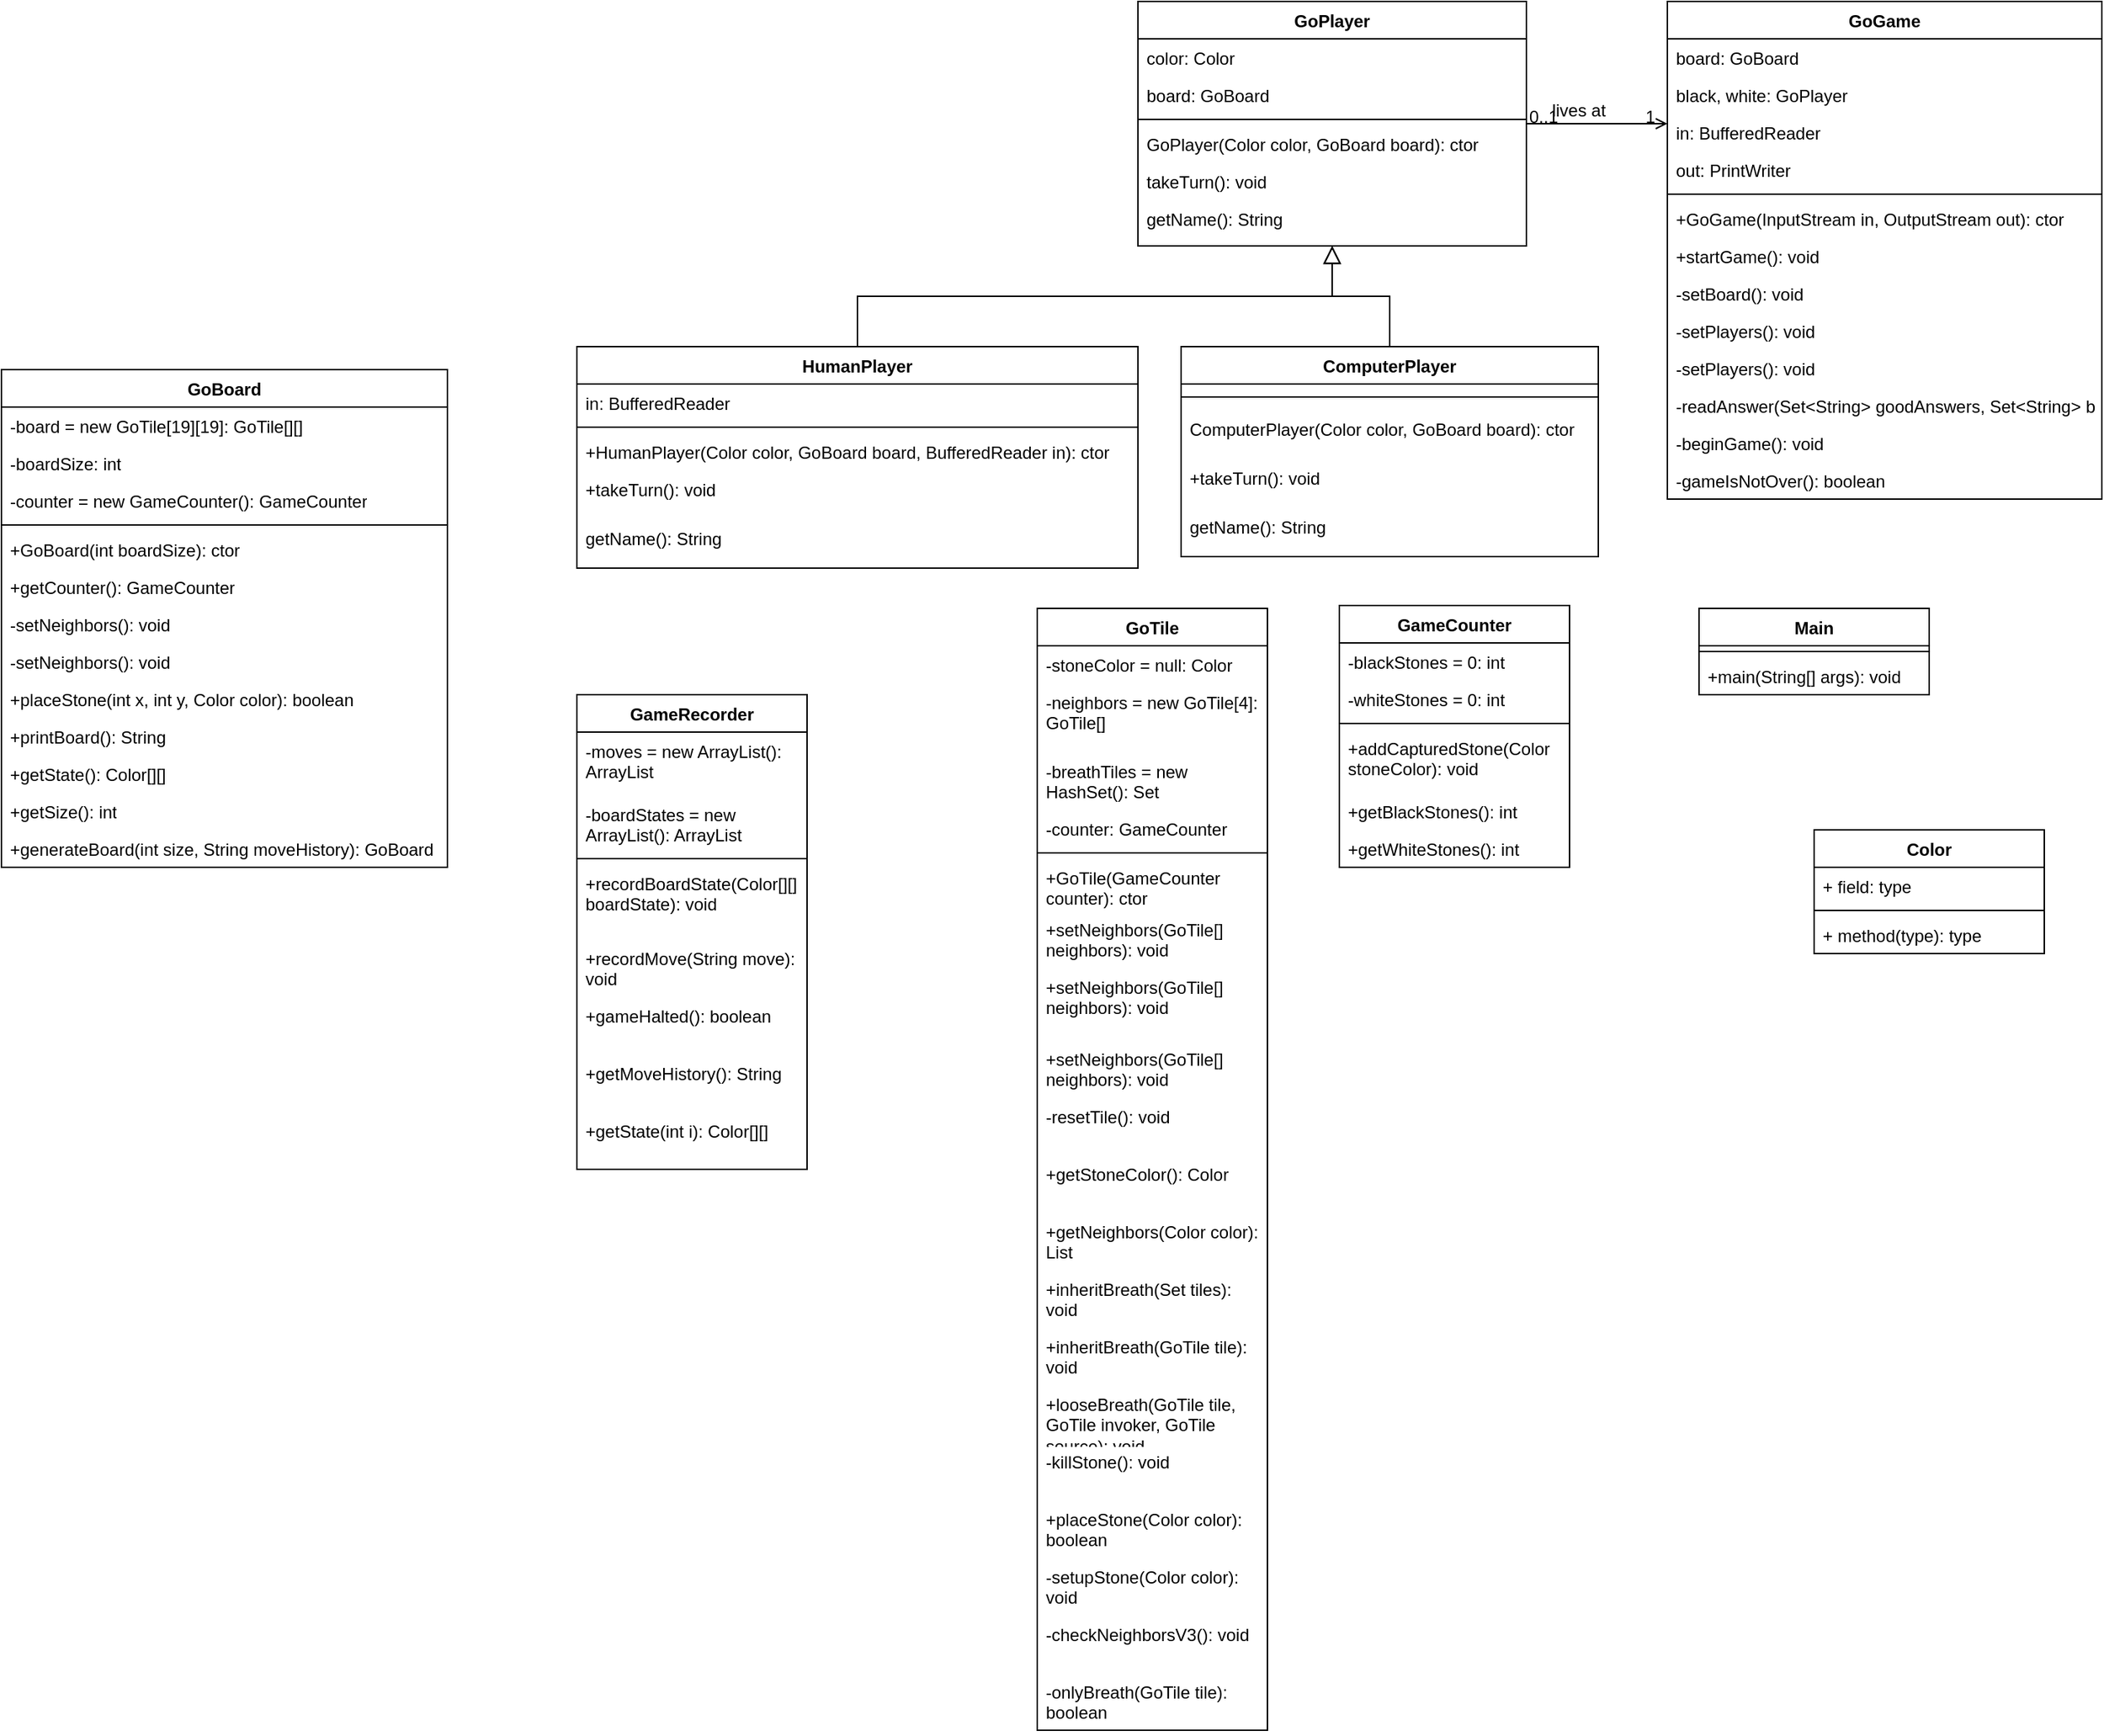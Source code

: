 <mxfile version="22.1.11" type="github">
  <diagram id="C5RBs43oDa-KdzZeNtuy" name="Page-1">
    <mxGraphModel dx="1873" dy="483" grid="1" gridSize="10" guides="1" tooltips="1" connect="1" arrows="1" fold="1" page="1" pageScale="1" pageWidth="827" pageHeight="1169" math="0" shadow="0">
      <root>
        <mxCell id="WIyWlLk6GJQsqaUBKTNV-0" />
        <mxCell id="WIyWlLk6GJQsqaUBKTNV-1" parent="WIyWlLk6GJQsqaUBKTNV-0" />
        <mxCell id="zkfFHV4jXpPFQw0GAbJ--0" value="GoPlayer" style="swimlane;fontStyle=1;align=center;verticalAlign=top;childLayout=stackLayout;horizontal=1;startSize=26;horizontalStack=0;resizeParent=1;resizeLast=0;collapsible=1;marginBottom=0;rounded=0;shadow=0;strokeWidth=1;" parent="WIyWlLk6GJQsqaUBKTNV-1" vertex="1">
          <mxGeometry x="140" y="120" width="270" height="170" as="geometry">
            <mxRectangle x="220" y="120" width="160" height="26" as="alternateBounds" />
          </mxGeometry>
        </mxCell>
        <mxCell id="zkfFHV4jXpPFQw0GAbJ--1" value="color: Color" style="text;align=left;verticalAlign=top;spacingLeft=4;spacingRight=4;overflow=hidden;rotatable=0;points=[[0,0.5],[1,0.5]];portConstraint=eastwest;" parent="zkfFHV4jXpPFQw0GAbJ--0" vertex="1">
          <mxGeometry y="26" width="270" height="26" as="geometry" />
        </mxCell>
        <mxCell id="zkfFHV4jXpPFQw0GAbJ--2" value="board: GoBoard" style="text;align=left;verticalAlign=top;spacingLeft=4;spacingRight=4;overflow=hidden;rotatable=0;points=[[0,0.5],[1,0.5]];portConstraint=eastwest;rounded=0;shadow=0;html=0;" parent="zkfFHV4jXpPFQw0GAbJ--0" vertex="1">
          <mxGeometry y="52" width="270" height="26" as="geometry" />
        </mxCell>
        <mxCell id="zkfFHV4jXpPFQw0GAbJ--4" value="" style="line;html=1;strokeWidth=1;align=left;verticalAlign=middle;spacingTop=-1;spacingLeft=3;spacingRight=3;rotatable=0;labelPosition=right;points=[];portConstraint=eastwest;" parent="zkfFHV4jXpPFQw0GAbJ--0" vertex="1">
          <mxGeometry y="78" width="270" height="8" as="geometry" />
        </mxCell>
        <mxCell id="zkfFHV4jXpPFQw0GAbJ--5" value="GoPlayer(Color color, GoBoard board): ctor" style="text;align=left;verticalAlign=top;spacingLeft=4;spacingRight=4;overflow=hidden;rotatable=0;points=[[0,0.5],[1,0.5]];portConstraint=eastwest;" parent="zkfFHV4jXpPFQw0GAbJ--0" vertex="1">
          <mxGeometry y="86" width="270" height="26" as="geometry" />
        </mxCell>
        <mxCell id="SJmM4HoM-J3jAOJtsaaU-16" value="takeTurn(): void" style="text;align=left;verticalAlign=top;spacingLeft=4;spacingRight=4;overflow=hidden;rotatable=0;points=[[0,0.5],[1,0.5]];portConstraint=eastwest;" parent="zkfFHV4jXpPFQw0GAbJ--0" vertex="1">
          <mxGeometry y="112" width="270" height="26" as="geometry" />
        </mxCell>
        <mxCell id="SJmM4HoM-J3jAOJtsaaU-17" value="getName(): String" style="text;align=left;verticalAlign=top;spacingLeft=4;spacingRight=4;overflow=hidden;rotatable=0;points=[[0,0.5],[1,0.5]];portConstraint=eastwest;" parent="zkfFHV4jXpPFQw0GAbJ--0" vertex="1">
          <mxGeometry y="138" width="270" height="26" as="geometry" />
        </mxCell>
        <mxCell id="zkfFHV4jXpPFQw0GAbJ--6" value="HumanPlayer" style="swimlane;fontStyle=1;align=center;verticalAlign=top;childLayout=stackLayout;horizontal=1;startSize=26;horizontalStack=0;resizeParent=1;resizeLast=0;collapsible=1;marginBottom=0;rounded=0;shadow=0;strokeWidth=1;" parent="WIyWlLk6GJQsqaUBKTNV-1" vertex="1">
          <mxGeometry x="-250" y="360" width="390" height="154" as="geometry">
            <mxRectangle x="130" y="380" width="160" height="26" as="alternateBounds" />
          </mxGeometry>
        </mxCell>
        <mxCell id="zkfFHV4jXpPFQw0GAbJ--7" value="in: BufferedReader" style="text;align=left;verticalAlign=top;spacingLeft=4;spacingRight=4;overflow=hidden;rotatable=0;points=[[0,0.5],[1,0.5]];portConstraint=eastwest;" parent="zkfFHV4jXpPFQw0GAbJ--6" vertex="1">
          <mxGeometry y="26" width="390" height="26" as="geometry" />
        </mxCell>
        <mxCell id="zkfFHV4jXpPFQw0GAbJ--9" value="" style="line;html=1;strokeWidth=1;align=left;verticalAlign=middle;spacingTop=-1;spacingLeft=3;spacingRight=3;rotatable=0;labelPosition=right;points=[];portConstraint=eastwest;" parent="zkfFHV4jXpPFQw0GAbJ--6" vertex="1">
          <mxGeometry y="52" width="390" height="8" as="geometry" />
        </mxCell>
        <mxCell id="zkfFHV4jXpPFQw0GAbJ--11" value="+HumanPlayer(Color color, GoBoard board, BufferedReader in): ctor" style="text;align=left;verticalAlign=top;spacingLeft=4;spacingRight=4;overflow=hidden;rotatable=0;points=[[0,0.5],[1,0.5]];portConstraint=eastwest;" parent="zkfFHV4jXpPFQw0GAbJ--6" vertex="1">
          <mxGeometry y="60" width="390" height="26" as="geometry" />
        </mxCell>
        <mxCell id="SJmM4HoM-J3jAOJtsaaU-28" value="+takeTurn(): void" style="text;align=left;verticalAlign=top;spacingLeft=4;spacingRight=4;overflow=hidden;rotatable=0;points=[[0,0.5],[1,0.5]];portConstraint=eastwest;" parent="zkfFHV4jXpPFQw0GAbJ--6" vertex="1">
          <mxGeometry y="86" width="390" height="34" as="geometry" />
        </mxCell>
        <mxCell id="SJmM4HoM-J3jAOJtsaaU-29" value="getName(): String" style="text;align=left;verticalAlign=top;spacingLeft=4;spacingRight=4;overflow=hidden;rotatable=0;points=[[0,0.5],[1,0.5]];portConstraint=eastwest;" parent="zkfFHV4jXpPFQw0GAbJ--6" vertex="1">
          <mxGeometry y="120" width="390" height="34" as="geometry" />
        </mxCell>
        <mxCell id="zkfFHV4jXpPFQw0GAbJ--12" value="" style="endArrow=block;endSize=10;endFill=0;shadow=0;strokeWidth=1;rounded=0;edgeStyle=elbowEdgeStyle;elbow=vertical;" parent="WIyWlLk6GJQsqaUBKTNV-1" source="zkfFHV4jXpPFQw0GAbJ--6" target="zkfFHV4jXpPFQw0GAbJ--0" edge="1">
          <mxGeometry width="160" relative="1" as="geometry">
            <mxPoint x="200" y="203" as="sourcePoint" />
            <mxPoint x="200" y="203" as="targetPoint" />
          </mxGeometry>
        </mxCell>
        <mxCell id="zkfFHV4jXpPFQw0GAbJ--13" value="ComputerPlayer" style="swimlane;fontStyle=1;align=center;verticalAlign=top;childLayout=stackLayout;horizontal=1;startSize=26;horizontalStack=0;resizeParent=1;resizeLast=0;collapsible=1;marginBottom=0;rounded=0;shadow=0;strokeWidth=1;" parent="WIyWlLk6GJQsqaUBKTNV-1" vertex="1">
          <mxGeometry x="170" y="360" width="290" height="146" as="geometry">
            <mxRectangle x="330" y="360" width="170" height="26" as="alternateBounds" />
          </mxGeometry>
        </mxCell>
        <mxCell id="zkfFHV4jXpPFQw0GAbJ--15" value="" style="line;html=1;strokeWidth=1;align=left;verticalAlign=middle;spacingTop=-1;spacingLeft=3;spacingRight=3;rotatable=0;labelPosition=right;points=[];portConstraint=eastwest;" parent="zkfFHV4jXpPFQw0GAbJ--13" vertex="1">
          <mxGeometry y="26" width="290" height="18" as="geometry" />
        </mxCell>
        <mxCell id="SJmM4HoM-J3jAOJtsaaU-23" value="ComputerPlayer(Color color, GoBoard board): ctor" style="text;align=left;verticalAlign=top;spacingLeft=4;spacingRight=4;overflow=hidden;rotatable=0;points=[[0,0.5],[1,0.5]];portConstraint=eastwest;" parent="zkfFHV4jXpPFQw0GAbJ--13" vertex="1">
          <mxGeometry y="44" width="290" height="34" as="geometry" />
        </mxCell>
        <mxCell id="SJmM4HoM-J3jAOJtsaaU-24" value="+takeTurn(): void" style="text;align=left;verticalAlign=top;spacingLeft=4;spacingRight=4;overflow=hidden;rotatable=0;points=[[0,0.5],[1,0.5]];portConstraint=eastwest;" parent="zkfFHV4jXpPFQw0GAbJ--13" vertex="1">
          <mxGeometry y="78" width="290" height="34" as="geometry" />
        </mxCell>
        <mxCell id="SJmM4HoM-J3jAOJtsaaU-25" value="getName(): String" style="text;align=left;verticalAlign=top;spacingLeft=4;spacingRight=4;overflow=hidden;rotatable=0;points=[[0,0.5],[1,0.5]];portConstraint=eastwest;" parent="zkfFHV4jXpPFQw0GAbJ--13" vertex="1">
          <mxGeometry y="112" width="290" height="34" as="geometry" />
        </mxCell>
        <mxCell id="zkfFHV4jXpPFQw0GAbJ--16" value="" style="endArrow=block;endSize=10;endFill=0;shadow=0;strokeWidth=1;rounded=0;edgeStyle=elbowEdgeStyle;elbow=vertical;" parent="WIyWlLk6GJQsqaUBKTNV-1" source="zkfFHV4jXpPFQw0GAbJ--13" target="zkfFHV4jXpPFQw0GAbJ--0" edge="1">
          <mxGeometry width="160" relative="1" as="geometry">
            <mxPoint x="210" y="373" as="sourcePoint" />
            <mxPoint x="310" y="271" as="targetPoint" />
          </mxGeometry>
        </mxCell>
        <mxCell id="zkfFHV4jXpPFQw0GAbJ--17" value="GoGame" style="swimlane;fontStyle=1;align=center;verticalAlign=top;childLayout=stackLayout;horizontal=1;startSize=26;horizontalStack=0;resizeParent=1;resizeLast=0;collapsible=1;marginBottom=0;rounded=0;shadow=0;strokeWidth=1;" parent="WIyWlLk6GJQsqaUBKTNV-1" vertex="1">
          <mxGeometry x="508" y="120" width="302" height="346" as="geometry">
            <mxRectangle x="508" y="120" width="160" height="26" as="alternateBounds" />
          </mxGeometry>
        </mxCell>
        <mxCell id="zkfFHV4jXpPFQw0GAbJ--18" value="board: GoBoard" style="text;align=left;verticalAlign=top;spacingLeft=4;spacingRight=4;overflow=hidden;rotatable=0;points=[[0,0.5],[1,0.5]];portConstraint=eastwest;" parent="zkfFHV4jXpPFQw0GAbJ--17" vertex="1">
          <mxGeometry y="26" width="302" height="26" as="geometry" />
        </mxCell>
        <mxCell id="zkfFHV4jXpPFQw0GAbJ--19" value="black, white: GoPlayer" style="text;align=left;verticalAlign=top;spacingLeft=4;spacingRight=4;overflow=hidden;rotatable=0;points=[[0,0.5],[1,0.5]];portConstraint=eastwest;rounded=0;shadow=0;html=0;" parent="zkfFHV4jXpPFQw0GAbJ--17" vertex="1">
          <mxGeometry y="52" width="302" height="26" as="geometry" />
        </mxCell>
        <mxCell id="zkfFHV4jXpPFQw0GAbJ--20" value="in: BufferedReader" style="text;align=left;verticalAlign=top;spacingLeft=4;spacingRight=4;overflow=hidden;rotatable=0;points=[[0,0.5],[1,0.5]];portConstraint=eastwest;rounded=0;shadow=0;html=0;" parent="zkfFHV4jXpPFQw0GAbJ--17" vertex="1">
          <mxGeometry y="78" width="302" height="26" as="geometry" />
        </mxCell>
        <mxCell id="zkfFHV4jXpPFQw0GAbJ--21" value="out: PrintWriter" style="text;align=left;verticalAlign=top;spacingLeft=4;spacingRight=4;overflow=hidden;rotatable=0;points=[[0,0.5],[1,0.5]];portConstraint=eastwest;rounded=0;shadow=0;html=0;" parent="zkfFHV4jXpPFQw0GAbJ--17" vertex="1">
          <mxGeometry y="104" width="302" height="26" as="geometry" />
        </mxCell>
        <mxCell id="zkfFHV4jXpPFQw0GAbJ--23" value="" style="line;html=1;strokeWidth=1;align=left;verticalAlign=middle;spacingTop=-1;spacingLeft=3;spacingRight=3;rotatable=0;labelPosition=right;points=[];portConstraint=eastwest;" parent="zkfFHV4jXpPFQw0GAbJ--17" vertex="1">
          <mxGeometry y="130" width="302" height="8" as="geometry" />
        </mxCell>
        <mxCell id="zkfFHV4jXpPFQw0GAbJ--24" value="+GoGame(InputStream in, OutputStream out): ctor" style="text;align=left;verticalAlign=top;spacingLeft=4;spacingRight=4;overflow=hidden;rotatable=0;points=[[0,0.5],[1,0.5]];portConstraint=eastwest;" parent="zkfFHV4jXpPFQw0GAbJ--17" vertex="1">
          <mxGeometry y="138" width="302" height="26" as="geometry" />
        </mxCell>
        <mxCell id="zkfFHV4jXpPFQw0GAbJ--25" value="+startGame(): void" style="text;align=left;verticalAlign=top;spacingLeft=4;spacingRight=4;overflow=hidden;rotatable=0;points=[[0,0.5],[1,0.5]];portConstraint=eastwest;" parent="zkfFHV4jXpPFQw0GAbJ--17" vertex="1">
          <mxGeometry y="164" width="302" height="26" as="geometry" />
        </mxCell>
        <mxCell id="SJmM4HoM-J3jAOJtsaaU-10" value="-setBoard(): void" style="text;align=left;verticalAlign=top;spacingLeft=4;spacingRight=4;overflow=hidden;rotatable=0;points=[[0,0.5],[1,0.5]];portConstraint=eastwest;" parent="zkfFHV4jXpPFQw0GAbJ--17" vertex="1">
          <mxGeometry y="190" width="302" height="26" as="geometry" />
        </mxCell>
        <mxCell id="SJmM4HoM-J3jAOJtsaaU-11" value="-setPlayers(): void" style="text;align=left;verticalAlign=top;spacingLeft=4;spacingRight=4;overflow=hidden;rotatable=0;points=[[0,0.5],[1,0.5]];portConstraint=eastwest;" parent="zkfFHV4jXpPFQw0GAbJ--17" vertex="1">
          <mxGeometry y="216" width="302" height="26" as="geometry" />
        </mxCell>
        <mxCell id="SJmM4HoM-J3jAOJtsaaU-12" value="-setPlayers(): void" style="text;align=left;verticalAlign=top;spacingLeft=4;spacingRight=4;overflow=hidden;rotatable=0;points=[[0,0.5],[1,0.5]];portConstraint=eastwest;" parent="zkfFHV4jXpPFQw0GAbJ--17" vertex="1">
          <mxGeometry y="242" width="302" height="26" as="geometry" />
        </mxCell>
        <mxCell id="SJmM4HoM-J3jAOJtsaaU-13" value="-readAnswer(Set&lt;String&gt; goodAnswers, Set&lt;String&gt; badAnswers): boolean" style="text;align=left;verticalAlign=top;spacingLeft=4;spacingRight=4;overflow=hidden;rotatable=0;points=[[0,0.5],[1,0.5]];portConstraint=eastwest;" parent="zkfFHV4jXpPFQw0GAbJ--17" vertex="1">
          <mxGeometry y="268" width="302" height="26" as="geometry" />
        </mxCell>
        <mxCell id="SJmM4HoM-J3jAOJtsaaU-14" value="-beginGame(): void" style="text;align=left;verticalAlign=top;spacingLeft=4;spacingRight=4;overflow=hidden;rotatable=0;points=[[0,0.5],[1,0.5]];portConstraint=eastwest;" parent="zkfFHV4jXpPFQw0GAbJ--17" vertex="1">
          <mxGeometry y="294" width="302" height="26" as="geometry" />
        </mxCell>
        <mxCell id="SJmM4HoM-J3jAOJtsaaU-15" value="-gameIsNotOver(): boolean" style="text;align=left;verticalAlign=top;spacingLeft=4;spacingRight=4;overflow=hidden;rotatable=0;points=[[0,0.5],[1,0.5]];portConstraint=eastwest;" parent="zkfFHV4jXpPFQw0GAbJ--17" vertex="1">
          <mxGeometry y="320" width="302" height="26" as="geometry" />
        </mxCell>
        <mxCell id="zkfFHV4jXpPFQw0GAbJ--26" value="" style="endArrow=open;shadow=0;strokeWidth=1;rounded=0;endFill=1;edgeStyle=elbowEdgeStyle;elbow=vertical;" parent="WIyWlLk6GJQsqaUBKTNV-1" source="zkfFHV4jXpPFQw0GAbJ--0" target="zkfFHV4jXpPFQw0GAbJ--17" edge="1">
          <mxGeometry x="0.5" y="41" relative="1" as="geometry">
            <mxPoint x="380" y="192" as="sourcePoint" />
            <mxPoint x="540" y="192" as="targetPoint" />
            <mxPoint x="-40" y="32" as="offset" />
          </mxGeometry>
        </mxCell>
        <mxCell id="zkfFHV4jXpPFQw0GAbJ--27" value="0..1" style="resizable=0;align=left;verticalAlign=bottom;labelBackgroundColor=none;fontSize=12;" parent="zkfFHV4jXpPFQw0GAbJ--26" connectable="0" vertex="1">
          <mxGeometry x="-1" relative="1" as="geometry">
            <mxPoint y="4" as="offset" />
          </mxGeometry>
        </mxCell>
        <mxCell id="zkfFHV4jXpPFQw0GAbJ--28" value="1" style="resizable=0;align=right;verticalAlign=bottom;labelBackgroundColor=none;fontSize=12;" parent="zkfFHV4jXpPFQw0GAbJ--26" connectable="0" vertex="1">
          <mxGeometry x="1" relative="1" as="geometry">
            <mxPoint x="-7" y="4" as="offset" />
          </mxGeometry>
        </mxCell>
        <mxCell id="zkfFHV4jXpPFQw0GAbJ--29" value="lives at" style="text;html=1;resizable=0;points=[];;align=center;verticalAlign=middle;labelBackgroundColor=none;rounded=0;shadow=0;strokeWidth=1;fontSize=12;" parent="zkfFHV4jXpPFQw0GAbJ--26" vertex="1" connectable="0">
          <mxGeometry x="0.5" y="49" relative="1" as="geometry">
            <mxPoint x="-38" y="40" as="offset" />
          </mxGeometry>
        </mxCell>
        <mxCell id="SJmM4HoM-J3jAOJtsaaU-6" value="Main" style="swimlane;fontStyle=1;align=center;verticalAlign=top;childLayout=stackLayout;horizontal=1;startSize=26;horizontalStack=0;resizeParent=1;resizeParentMax=0;resizeLast=0;collapsible=1;marginBottom=0;whiteSpace=wrap;html=1;" parent="WIyWlLk6GJQsqaUBKTNV-1" vertex="1">
          <mxGeometry x="530" y="542" width="160" height="60" as="geometry" />
        </mxCell>
        <mxCell id="SJmM4HoM-J3jAOJtsaaU-8" value="" style="line;strokeWidth=1;fillColor=none;align=left;verticalAlign=middle;spacingTop=-1;spacingLeft=3;spacingRight=3;rotatable=0;labelPosition=right;points=[];portConstraint=eastwest;strokeColor=inherit;" parent="SJmM4HoM-J3jAOJtsaaU-6" vertex="1">
          <mxGeometry y="26" width="160" height="8" as="geometry" />
        </mxCell>
        <mxCell id="SJmM4HoM-J3jAOJtsaaU-9" value="+main(String[] args): void" style="text;strokeColor=none;fillColor=none;align=left;verticalAlign=top;spacingLeft=4;spacingRight=4;overflow=hidden;rotatable=0;points=[[0,0.5],[1,0.5]];portConstraint=eastwest;whiteSpace=wrap;html=1;" parent="SJmM4HoM-J3jAOJtsaaU-6" vertex="1">
          <mxGeometry y="34" width="160" height="26" as="geometry" />
        </mxCell>
        <mxCell id="SJmM4HoM-J3jAOJtsaaU-33" value="GameCounter" style="swimlane;fontStyle=1;align=center;verticalAlign=top;childLayout=stackLayout;horizontal=1;startSize=26;horizontalStack=0;resizeParent=1;resizeParentMax=0;resizeLast=0;collapsible=1;marginBottom=0;whiteSpace=wrap;html=1;" parent="WIyWlLk6GJQsqaUBKTNV-1" vertex="1">
          <mxGeometry x="280" y="540" width="160" height="182" as="geometry" />
        </mxCell>
        <mxCell id="SJmM4HoM-J3jAOJtsaaU-34" value="-blackStones = 0: int" style="text;strokeColor=none;fillColor=none;align=left;verticalAlign=top;spacingLeft=4;spacingRight=4;overflow=hidden;rotatable=0;points=[[0,0.5],[1,0.5]];portConstraint=eastwest;whiteSpace=wrap;html=1;" parent="SJmM4HoM-J3jAOJtsaaU-33" vertex="1">
          <mxGeometry y="26" width="160" height="26" as="geometry" />
        </mxCell>
        <mxCell id="SJmM4HoM-J3jAOJtsaaU-38" value="-whiteStones = 0: int" style="text;strokeColor=none;fillColor=none;align=left;verticalAlign=top;spacingLeft=4;spacingRight=4;overflow=hidden;rotatable=0;points=[[0,0.5],[1,0.5]];portConstraint=eastwest;whiteSpace=wrap;html=1;" parent="SJmM4HoM-J3jAOJtsaaU-33" vertex="1">
          <mxGeometry y="52" width="160" height="26" as="geometry" />
        </mxCell>
        <mxCell id="SJmM4HoM-J3jAOJtsaaU-35" value="" style="line;strokeWidth=1;fillColor=none;align=left;verticalAlign=middle;spacingTop=-1;spacingLeft=3;spacingRight=3;rotatable=0;labelPosition=right;points=[];portConstraint=eastwest;strokeColor=inherit;" parent="SJmM4HoM-J3jAOJtsaaU-33" vertex="1">
          <mxGeometry y="78" width="160" height="8" as="geometry" />
        </mxCell>
        <mxCell id="SJmM4HoM-J3jAOJtsaaU-36" value="+addCapturedStone(Color stoneColor): void" style="text;strokeColor=none;fillColor=none;align=left;verticalAlign=top;spacingLeft=4;spacingRight=4;overflow=hidden;rotatable=0;points=[[0,0.5],[1,0.5]];portConstraint=eastwest;whiteSpace=wrap;html=1;" parent="SJmM4HoM-J3jAOJtsaaU-33" vertex="1">
          <mxGeometry y="86" width="160" height="44" as="geometry" />
        </mxCell>
        <mxCell id="SJmM4HoM-J3jAOJtsaaU-41" value="+getBlackStones(): int" style="text;strokeColor=none;fillColor=none;align=left;verticalAlign=top;spacingLeft=4;spacingRight=4;overflow=hidden;rotatable=0;points=[[0,0.5],[1,0.5]];portConstraint=eastwest;whiteSpace=wrap;html=1;" parent="SJmM4HoM-J3jAOJtsaaU-33" vertex="1">
          <mxGeometry y="130" width="160" height="26" as="geometry" />
        </mxCell>
        <mxCell id="SJmM4HoM-J3jAOJtsaaU-42" value="+getWhiteStones(): int" style="text;strokeColor=none;fillColor=none;align=left;verticalAlign=top;spacingLeft=4;spacingRight=4;overflow=hidden;rotatable=0;points=[[0,0.5],[1,0.5]];portConstraint=eastwest;whiteSpace=wrap;html=1;" parent="SJmM4HoM-J3jAOJtsaaU-33" vertex="1">
          <mxGeometry y="156" width="160" height="26" as="geometry" />
        </mxCell>
        <mxCell id="SJmM4HoM-J3jAOJtsaaU-43" value="GoTile" style="swimlane;fontStyle=1;align=center;verticalAlign=top;childLayout=stackLayout;horizontal=1;startSize=26;horizontalStack=0;resizeParent=1;resizeParentMax=0;resizeLast=0;collapsible=1;marginBottom=0;whiteSpace=wrap;html=1;" parent="WIyWlLk6GJQsqaUBKTNV-1" vertex="1">
          <mxGeometry x="70" y="542" width="160" height="780" as="geometry" />
        </mxCell>
        <mxCell id="SJmM4HoM-J3jAOJtsaaU-44" value="-stoneColor = null: Color" style="text;strokeColor=none;fillColor=none;align=left;verticalAlign=top;spacingLeft=4;spacingRight=4;overflow=hidden;rotatable=0;points=[[0,0.5],[1,0.5]];portConstraint=eastwest;whiteSpace=wrap;html=1;" parent="SJmM4HoM-J3jAOJtsaaU-43" vertex="1">
          <mxGeometry y="26" width="160" height="26" as="geometry" />
        </mxCell>
        <mxCell id="SJmM4HoM-J3jAOJtsaaU-48" value="-neighbors = new GoTile[4]: GoTile[]" style="text;strokeColor=none;fillColor=none;align=left;verticalAlign=top;spacingLeft=4;spacingRight=4;overflow=hidden;rotatable=0;points=[[0,0.5],[1,0.5]];portConstraint=eastwest;whiteSpace=wrap;html=1;" parent="SJmM4HoM-J3jAOJtsaaU-43" vertex="1">
          <mxGeometry y="52" width="160" height="48" as="geometry" />
        </mxCell>
        <mxCell id="SJmM4HoM-J3jAOJtsaaU-51" value="-breathTiles = new HashSet(): Set&lt;GoTile&gt;" style="text;strokeColor=none;fillColor=none;align=left;verticalAlign=top;spacingLeft=4;spacingRight=4;overflow=hidden;rotatable=0;points=[[0,0.5],[1,0.5]];portConstraint=eastwest;whiteSpace=wrap;html=1;" parent="SJmM4HoM-J3jAOJtsaaU-43" vertex="1">
          <mxGeometry y="100" width="160" height="40" as="geometry" />
        </mxCell>
        <mxCell id="SJmM4HoM-J3jAOJtsaaU-50" value="-counter: GameCounter" style="text;strokeColor=none;fillColor=none;align=left;verticalAlign=top;spacingLeft=4;spacingRight=4;overflow=hidden;rotatable=0;points=[[0,0.5],[1,0.5]];portConstraint=eastwest;whiteSpace=wrap;html=1;" parent="SJmM4HoM-J3jAOJtsaaU-43" vertex="1">
          <mxGeometry y="140" width="160" height="26" as="geometry" />
        </mxCell>
        <mxCell id="SJmM4HoM-J3jAOJtsaaU-45" value="" style="line;strokeWidth=1;fillColor=none;align=left;verticalAlign=middle;spacingTop=-1;spacingLeft=3;spacingRight=3;rotatable=0;labelPosition=right;points=[];portConstraint=eastwest;strokeColor=inherit;" parent="SJmM4HoM-J3jAOJtsaaU-43" vertex="1">
          <mxGeometry y="166" width="160" height="8" as="geometry" />
        </mxCell>
        <mxCell id="SJmM4HoM-J3jAOJtsaaU-46" value="+GoTile(GameCounter counter): ctor" style="text;strokeColor=none;fillColor=none;align=left;verticalAlign=top;spacingLeft=4;spacingRight=4;overflow=hidden;rotatable=0;points=[[0,0.5],[1,0.5]];portConstraint=eastwest;whiteSpace=wrap;html=1;" parent="SJmM4HoM-J3jAOJtsaaU-43" vertex="1">
          <mxGeometry y="174" width="160" height="36" as="geometry" />
        </mxCell>
        <mxCell id="SJmM4HoM-J3jAOJtsaaU-53" value="+setNeighbors(GoTile[] neighbors): void" style="text;strokeColor=none;fillColor=none;align=left;verticalAlign=top;spacingLeft=4;spacingRight=4;overflow=hidden;rotatable=0;points=[[0,0.5],[1,0.5]];portConstraint=eastwest;whiteSpace=wrap;html=1;" parent="SJmM4HoM-J3jAOJtsaaU-43" vertex="1">
          <mxGeometry y="210" width="160" height="40" as="geometry" />
        </mxCell>
        <mxCell id="SJmM4HoM-J3jAOJtsaaU-54" value="+setNeighbors(GoTile[] neighbors): void" style="text;strokeColor=none;fillColor=none;align=left;verticalAlign=top;spacingLeft=4;spacingRight=4;overflow=hidden;rotatable=0;points=[[0,0.5],[1,0.5]];portConstraint=eastwest;whiteSpace=wrap;html=1;" parent="SJmM4HoM-J3jAOJtsaaU-43" vertex="1">
          <mxGeometry y="250" width="160" height="50" as="geometry" />
        </mxCell>
        <mxCell id="SJmM4HoM-J3jAOJtsaaU-55" value="+setNeighbors(GoTile[] neighbors): void" style="text;strokeColor=none;fillColor=none;align=left;verticalAlign=top;spacingLeft=4;spacingRight=4;overflow=hidden;rotatable=0;points=[[0,0.5],[1,0.5]];portConstraint=eastwest;whiteSpace=wrap;html=1;" parent="SJmM4HoM-J3jAOJtsaaU-43" vertex="1">
          <mxGeometry y="300" width="160" height="40" as="geometry" />
        </mxCell>
        <mxCell id="SJmM4HoM-J3jAOJtsaaU-56" value="-resetTile(): void" style="text;strokeColor=none;fillColor=none;align=left;verticalAlign=top;spacingLeft=4;spacingRight=4;overflow=hidden;rotatable=0;points=[[0,0.5],[1,0.5]];portConstraint=eastwest;whiteSpace=wrap;html=1;" parent="SJmM4HoM-J3jAOJtsaaU-43" vertex="1">
          <mxGeometry y="340" width="160" height="40" as="geometry" />
        </mxCell>
        <mxCell id="SJmM4HoM-J3jAOJtsaaU-57" value="+getStoneColor(): Color" style="text;strokeColor=none;fillColor=none;align=left;verticalAlign=top;spacingLeft=4;spacingRight=4;overflow=hidden;rotatable=0;points=[[0,0.5],[1,0.5]];portConstraint=eastwest;whiteSpace=wrap;html=1;" parent="SJmM4HoM-J3jAOJtsaaU-43" vertex="1">
          <mxGeometry y="380" width="160" height="40" as="geometry" />
        </mxCell>
        <mxCell id="SJmM4HoM-J3jAOJtsaaU-58" value="+getNeighbors(Color color): List&lt;Integer&gt;" style="text;strokeColor=none;fillColor=none;align=left;verticalAlign=top;spacingLeft=4;spacingRight=4;overflow=hidden;rotatable=0;points=[[0,0.5],[1,0.5]];portConstraint=eastwest;whiteSpace=wrap;html=1;" parent="SJmM4HoM-J3jAOJtsaaU-43" vertex="1">
          <mxGeometry y="420" width="160" height="40" as="geometry" />
        </mxCell>
        <mxCell id="SJmM4HoM-J3jAOJtsaaU-59" value="+inheritBreath(Set&lt;GoTile&gt; tiles): void" style="text;strokeColor=none;fillColor=none;align=left;verticalAlign=top;spacingLeft=4;spacingRight=4;overflow=hidden;rotatable=0;points=[[0,0.5],[1,0.5]];portConstraint=eastwest;whiteSpace=wrap;html=1;" parent="SJmM4HoM-J3jAOJtsaaU-43" vertex="1">
          <mxGeometry y="460" width="160" height="40" as="geometry" />
        </mxCell>
        <mxCell id="SJmM4HoM-J3jAOJtsaaU-60" value="+inheritBreath(GoTile tile): void" style="text;strokeColor=none;fillColor=none;align=left;verticalAlign=top;spacingLeft=4;spacingRight=4;overflow=hidden;rotatable=0;points=[[0,0.5],[1,0.5]];portConstraint=eastwest;whiteSpace=wrap;html=1;" parent="SJmM4HoM-J3jAOJtsaaU-43" vertex="1">
          <mxGeometry y="500" width="160" height="40" as="geometry" />
        </mxCell>
        <mxCell id="SJmM4HoM-J3jAOJtsaaU-61" value="+looseBreath(GoTile tile, GoTile invoker, GoTile source): void" style="text;strokeColor=none;fillColor=none;align=left;verticalAlign=top;spacingLeft=4;spacingRight=4;overflow=hidden;rotatable=0;points=[[0,0.5],[1,0.5]];portConstraint=eastwest;whiteSpace=wrap;html=1;" parent="SJmM4HoM-J3jAOJtsaaU-43" vertex="1">
          <mxGeometry y="540" width="160" height="40" as="geometry" />
        </mxCell>
        <mxCell id="SJmM4HoM-J3jAOJtsaaU-62" value="-killStone(): void" style="text;strokeColor=none;fillColor=none;align=left;verticalAlign=top;spacingLeft=4;spacingRight=4;overflow=hidden;rotatable=0;points=[[0,0.5],[1,0.5]];portConstraint=eastwest;whiteSpace=wrap;html=1;" parent="SJmM4HoM-J3jAOJtsaaU-43" vertex="1">
          <mxGeometry y="580" width="160" height="40" as="geometry" />
        </mxCell>
        <mxCell id="SJmM4HoM-J3jAOJtsaaU-63" value="+placeStone(Color color): boolean" style="text;strokeColor=none;fillColor=none;align=left;verticalAlign=top;spacingLeft=4;spacingRight=4;overflow=hidden;rotatable=0;points=[[0,0.5],[1,0.5]];portConstraint=eastwest;whiteSpace=wrap;html=1;" parent="SJmM4HoM-J3jAOJtsaaU-43" vertex="1">
          <mxGeometry y="620" width="160" height="40" as="geometry" />
        </mxCell>
        <mxCell id="SJmM4HoM-J3jAOJtsaaU-64" value="-setupStone(Color color): void" style="text;strokeColor=none;fillColor=none;align=left;verticalAlign=top;spacingLeft=4;spacingRight=4;overflow=hidden;rotatable=0;points=[[0,0.5],[1,0.5]];portConstraint=eastwest;whiteSpace=wrap;html=1;" parent="SJmM4HoM-J3jAOJtsaaU-43" vertex="1">
          <mxGeometry y="660" width="160" height="40" as="geometry" />
        </mxCell>
        <mxCell id="SJmM4HoM-J3jAOJtsaaU-67" value="-checkNeighborsV3(): void" style="text;strokeColor=none;fillColor=none;align=left;verticalAlign=top;spacingLeft=4;spacingRight=4;overflow=hidden;rotatable=0;points=[[0,0.5],[1,0.5]];portConstraint=eastwest;whiteSpace=wrap;html=1;" parent="SJmM4HoM-J3jAOJtsaaU-43" vertex="1">
          <mxGeometry y="700" width="160" height="40" as="geometry" />
        </mxCell>
        <mxCell id="SJmM4HoM-J3jAOJtsaaU-68" value="-onlyBreath(GoTile tile): boolean" style="text;strokeColor=none;fillColor=none;align=left;verticalAlign=top;spacingLeft=4;spacingRight=4;overflow=hidden;rotatable=0;points=[[0,0.5],[1,0.5]];portConstraint=eastwest;whiteSpace=wrap;html=1;" parent="SJmM4HoM-J3jAOJtsaaU-43" vertex="1">
          <mxGeometry y="740" width="160" height="40" as="geometry" />
        </mxCell>
        <mxCell id="pAhVb8NX6JN8boydz0lk-0" value="Color" style="swimlane;fontStyle=1;align=center;verticalAlign=top;childLayout=stackLayout;horizontal=1;startSize=26;horizontalStack=0;resizeParent=1;resizeParentMax=0;resizeLast=0;collapsible=1;marginBottom=0;whiteSpace=wrap;html=1;" vertex="1" parent="WIyWlLk6GJQsqaUBKTNV-1">
          <mxGeometry x="610" y="696" width="160" height="86" as="geometry" />
        </mxCell>
        <mxCell id="pAhVb8NX6JN8boydz0lk-1" value="+ field: type" style="text;strokeColor=none;fillColor=none;align=left;verticalAlign=top;spacingLeft=4;spacingRight=4;overflow=hidden;rotatable=0;points=[[0,0.5],[1,0.5]];portConstraint=eastwest;whiteSpace=wrap;html=1;" vertex="1" parent="pAhVb8NX6JN8boydz0lk-0">
          <mxGeometry y="26" width="160" height="26" as="geometry" />
        </mxCell>
        <mxCell id="pAhVb8NX6JN8boydz0lk-2" value="" style="line;strokeWidth=1;fillColor=none;align=left;verticalAlign=middle;spacingTop=-1;spacingLeft=3;spacingRight=3;rotatable=0;labelPosition=right;points=[];portConstraint=eastwest;strokeColor=inherit;" vertex="1" parent="pAhVb8NX6JN8boydz0lk-0">
          <mxGeometry y="52" width="160" height="8" as="geometry" />
        </mxCell>
        <mxCell id="pAhVb8NX6JN8boydz0lk-3" value="+ method(type): type" style="text;strokeColor=none;fillColor=none;align=left;verticalAlign=top;spacingLeft=4;spacingRight=4;overflow=hidden;rotatable=0;points=[[0,0.5],[1,0.5]];portConstraint=eastwest;whiteSpace=wrap;html=1;" vertex="1" parent="pAhVb8NX6JN8boydz0lk-0">
          <mxGeometry y="60" width="160" height="26" as="geometry" />
        </mxCell>
        <mxCell id="pAhVb8NX6JN8boydz0lk-4" value="GameRecorder" style="swimlane;fontStyle=1;align=center;verticalAlign=top;childLayout=stackLayout;horizontal=1;startSize=26;horizontalStack=0;resizeParent=1;resizeParentMax=0;resizeLast=0;collapsible=1;marginBottom=0;whiteSpace=wrap;html=1;" vertex="1" parent="WIyWlLk6GJQsqaUBKTNV-1">
          <mxGeometry x="-250" y="602" width="160" height="330" as="geometry" />
        </mxCell>
        <mxCell id="pAhVb8NX6JN8boydz0lk-5" value="-moves = new ArrayList(): ArrayList&lt;String&gt;" style="text;strokeColor=none;fillColor=none;align=left;verticalAlign=top;spacingLeft=4;spacingRight=4;overflow=hidden;rotatable=0;points=[[0,0.5],[1,0.5]];portConstraint=eastwest;whiteSpace=wrap;html=1;" vertex="1" parent="pAhVb8NX6JN8boydz0lk-4">
          <mxGeometry y="26" width="160" height="44" as="geometry" />
        </mxCell>
        <mxCell id="pAhVb8NX6JN8boydz0lk-9" value="-boardStates = new ArrayList(): ArrayList&lt;Color[][]&gt;" style="text;strokeColor=none;fillColor=none;align=left;verticalAlign=top;spacingLeft=4;spacingRight=4;overflow=hidden;rotatable=0;points=[[0,0.5],[1,0.5]];portConstraint=eastwest;whiteSpace=wrap;html=1;" vertex="1" parent="pAhVb8NX6JN8boydz0lk-4">
          <mxGeometry y="70" width="160" height="40" as="geometry" />
        </mxCell>
        <mxCell id="pAhVb8NX6JN8boydz0lk-6" value="" style="line;strokeWidth=1;fillColor=none;align=left;verticalAlign=middle;spacingTop=-1;spacingLeft=3;spacingRight=3;rotatable=0;labelPosition=right;points=[];portConstraint=eastwest;strokeColor=inherit;" vertex="1" parent="pAhVb8NX6JN8boydz0lk-4">
          <mxGeometry y="110" width="160" height="8" as="geometry" />
        </mxCell>
        <mxCell id="pAhVb8NX6JN8boydz0lk-7" value="+recordBoardState(Color[][] boardState): void" style="text;strokeColor=none;fillColor=none;align=left;verticalAlign=top;spacingLeft=4;spacingRight=4;overflow=hidden;rotatable=0;points=[[0,0.5],[1,0.5]];portConstraint=eastwest;whiteSpace=wrap;html=1;" vertex="1" parent="pAhVb8NX6JN8boydz0lk-4">
          <mxGeometry y="118" width="160" height="52" as="geometry" />
        </mxCell>
        <mxCell id="pAhVb8NX6JN8boydz0lk-10" value="+recordMove(String move): void" style="text;strokeColor=none;fillColor=none;align=left;verticalAlign=top;spacingLeft=4;spacingRight=4;overflow=hidden;rotatable=0;points=[[0,0.5],[1,0.5]];portConstraint=eastwest;whiteSpace=wrap;html=1;" vertex="1" parent="pAhVb8NX6JN8boydz0lk-4">
          <mxGeometry y="170" width="160" height="40" as="geometry" />
        </mxCell>
        <mxCell id="pAhVb8NX6JN8boydz0lk-11" value="+gameHalted(): boolean" style="text;strokeColor=none;fillColor=none;align=left;verticalAlign=top;spacingLeft=4;spacingRight=4;overflow=hidden;rotatable=0;points=[[0,0.5],[1,0.5]];portConstraint=eastwest;whiteSpace=wrap;html=1;" vertex="1" parent="pAhVb8NX6JN8boydz0lk-4">
          <mxGeometry y="210" width="160" height="40" as="geometry" />
        </mxCell>
        <mxCell id="pAhVb8NX6JN8boydz0lk-12" value="+getMoveHistory(): String" style="text;strokeColor=none;fillColor=none;align=left;verticalAlign=top;spacingLeft=4;spacingRight=4;overflow=hidden;rotatable=0;points=[[0,0.5],[1,0.5]];portConstraint=eastwest;whiteSpace=wrap;html=1;" vertex="1" parent="pAhVb8NX6JN8boydz0lk-4">
          <mxGeometry y="250" width="160" height="40" as="geometry" />
        </mxCell>
        <mxCell id="pAhVb8NX6JN8boydz0lk-13" value="+getState(int i): Color[][]" style="text;strokeColor=none;fillColor=none;align=left;verticalAlign=top;spacingLeft=4;spacingRight=4;overflow=hidden;rotatable=0;points=[[0,0.5],[1,0.5]];portConstraint=eastwest;whiteSpace=wrap;html=1;" vertex="1" parent="pAhVb8NX6JN8boydz0lk-4">
          <mxGeometry y="290" width="160" height="40" as="geometry" />
        </mxCell>
        <mxCell id="pAhVb8NX6JN8boydz0lk-14" value="GoBoard" style="swimlane;fontStyle=1;align=center;verticalAlign=top;childLayout=stackLayout;horizontal=1;startSize=26;horizontalStack=0;resizeParent=1;resizeParentMax=0;resizeLast=0;collapsible=1;marginBottom=0;whiteSpace=wrap;html=1;" vertex="1" parent="WIyWlLk6GJQsqaUBKTNV-1">
          <mxGeometry x="-650" y="376" width="310" height="346" as="geometry" />
        </mxCell>
        <mxCell id="pAhVb8NX6JN8boydz0lk-15" value="-board = new GoTile[19][19]: GoTile[][]" style="text;strokeColor=none;fillColor=none;align=left;verticalAlign=top;spacingLeft=4;spacingRight=4;overflow=hidden;rotatable=0;points=[[0,0.5],[1,0.5]];portConstraint=eastwest;whiteSpace=wrap;html=1;" vertex="1" parent="pAhVb8NX6JN8boydz0lk-14">
          <mxGeometry y="26" width="310" height="26" as="geometry" />
        </mxCell>
        <mxCell id="pAhVb8NX6JN8boydz0lk-20" value="-boardSize: int" style="text;strokeColor=none;fillColor=none;align=left;verticalAlign=top;spacingLeft=4;spacingRight=4;overflow=hidden;rotatable=0;points=[[0,0.5],[1,0.5]];portConstraint=eastwest;whiteSpace=wrap;html=1;" vertex="1" parent="pAhVb8NX6JN8boydz0lk-14">
          <mxGeometry y="52" width="310" height="26" as="geometry" />
        </mxCell>
        <mxCell id="pAhVb8NX6JN8boydz0lk-21" value="-counter = new GameCounter(): GameCounter" style="text;strokeColor=none;fillColor=none;align=left;verticalAlign=top;spacingLeft=4;spacingRight=4;overflow=hidden;rotatable=0;points=[[0,0.5],[1,0.5]];portConstraint=eastwest;whiteSpace=wrap;html=1;" vertex="1" parent="pAhVb8NX6JN8boydz0lk-14">
          <mxGeometry y="78" width="310" height="26" as="geometry" />
        </mxCell>
        <mxCell id="pAhVb8NX6JN8boydz0lk-16" value="" style="line;strokeWidth=1;fillColor=none;align=left;verticalAlign=middle;spacingTop=-1;spacingLeft=3;spacingRight=3;rotatable=0;labelPosition=right;points=[];portConstraint=eastwest;strokeColor=inherit;" vertex="1" parent="pAhVb8NX6JN8boydz0lk-14">
          <mxGeometry y="104" width="310" height="8" as="geometry" />
        </mxCell>
        <mxCell id="pAhVb8NX6JN8boydz0lk-17" value="+GoBoard(int boardSize): ctor" style="text;strokeColor=none;fillColor=none;align=left;verticalAlign=top;spacingLeft=4;spacingRight=4;overflow=hidden;rotatable=0;points=[[0,0.5],[1,0.5]];portConstraint=eastwest;whiteSpace=wrap;html=1;" vertex="1" parent="pAhVb8NX6JN8boydz0lk-14">
          <mxGeometry y="112" width="310" height="26" as="geometry" />
        </mxCell>
        <mxCell id="pAhVb8NX6JN8boydz0lk-23" value="+getCounter(): GameCounter" style="text;strokeColor=none;fillColor=none;align=left;verticalAlign=top;spacingLeft=4;spacingRight=4;overflow=hidden;rotatable=0;points=[[0,0.5],[1,0.5]];portConstraint=eastwest;whiteSpace=wrap;html=1;" vertex="1" parent="pAhVb8NX6JN8boydz0lk-14">
          <mxGeometry y="138" width="310" height="26" as="geometry" />
        </mxCell>
        <mxCell id="pAhVb8NX6JN8boydz0lk-24" value="-setNeighbors(): void" style="text;strokeColor=none;fillColor=none;align=left;verticalAlign=top;spacingLeft=4;spacingRight=4;overflow=hidden;rotatable=0;points=[[0,0.5],[1,0.5]];portConstraint=eastwest;whiteSpace=wrap;html=1;" vertex="1" parent="pAhVb8NX6JN8boydz0lk-14">
          <mxGeometry y="164" width="310" height="26" as="geometry" />
        </mxCell>
        <mxCell id="pAhVb8NX6JN8boydz0lk-25" value="-setNeighbors(): void" style="text;strokeColor=none;fillColor=none;align=left;verticalAlign=top;spacingLeft=4;spacingRight=4;overflow=hidden;rotatable=0;points=[[0,0.5],[1,0.5]];portConstraint=eastwest;whiteSpace=wrap;html=1;" vertex="1" parent="pAhVb8NX6JN8boydz0lk-14">
          <mxGeometry y="190" width="310" height="26" as="geometry" />
        </mxCell>
        <mxCell id="pAhVb8NX6JN8boydz0lk-26" value="+placeStone(int x, int y, Color color): boolean" style="text;strokeColor=none;fillColor=none;align=left;verticalAlign=top;spacingLeft=4;spacingRight=4;overflow=hidden;rotatable=0;points=[[0,0.5],[1,0.5]];portConstraint=eastwest;whiteSpace=wrap;html=1;" vertex="1" parent="pAhVb8NX6JN8boydz0lk-14">
          <mxGeometry y="216" width="310" height="26" as="geometry" />
        </mxCell>
        <mxCell id="pAhVb8NX6JN8boydz0lk-27" value="+printBoard(): String" style="text;strokeColor=none;fillColor=none;align=left;verticalAlign=top;spacingLeft=4;spacingRight=4;overflow=hidden;rotatable=0;points=[[0,0.5],[1,0.5]];portConstraint=eastwest;whiteSpace=wrap;html=1;" vertex="1" parent="pAhVb8NX6JN8boydz0lk-14">
          <mxGeometry y="242" width="310" height="26" as="geometry" />
        </mxCell>
        <mxCell id="pAhVb8NX6JN8boydz0lk-28" value="+getState(): Color[][]" style="text;strokeColor=none;fillColor=none;align=left;verticalAlign=top;spacingLeft=4;spacingRight=4;overflow=hidden;rotatable=0;points=[[0,0.5],[1,0.5]];portConstraint=eastwest;whiteSpace=wrap;html=1;" vertex="1" parent="pAhVb8NX6JN8boydz0lk-14">
          <mxGeometry y="268" width="310" height="26" as="geometry" />
        </mxCell>
        <mxCell id="pAhVb8NX6JN8boydz0lk-29" value="+getSize(): int" style="text;strokeColor=none;fillColor=none;align=left;verticalAlign=top;spacingLeft=4;spacingRight=4;overflow=hidden;rotatable=0;points=[[0,0.5],[1,0.5]];portConstraint=eastwest;whiteSpace=wrap;html=1;" vertex="1" parent="pAhVb8NX6JN8boydz0lk-14">
          <mxGeometry y="294" width="310" height="26" as="geometry" />
        </mxCell>
        <mxCell id="pAhVb8NX6JN8boydz0lk-30" value="+generateBoard(int size, String moveHistory): GoBoard" style="text;strokeColor=none;fillColor=none;align=left;verticalAlign=top;spacingLeft=4;spacingRight=4;overflow=hidden;rotatable=0;points=[[0,0.5],[1,0.5]];portConstraint=eastwest;whiteSpace=wrap;html=1;" vertex="1" parent="pAhVb8NX6JN8boydz0lk-14">
          <mxGeometry y="320" width="310" height="26" as="geometry" />
        </mxCell>
      </root>
    </mxGraphModel>
  </diagram>
</mxfile>
